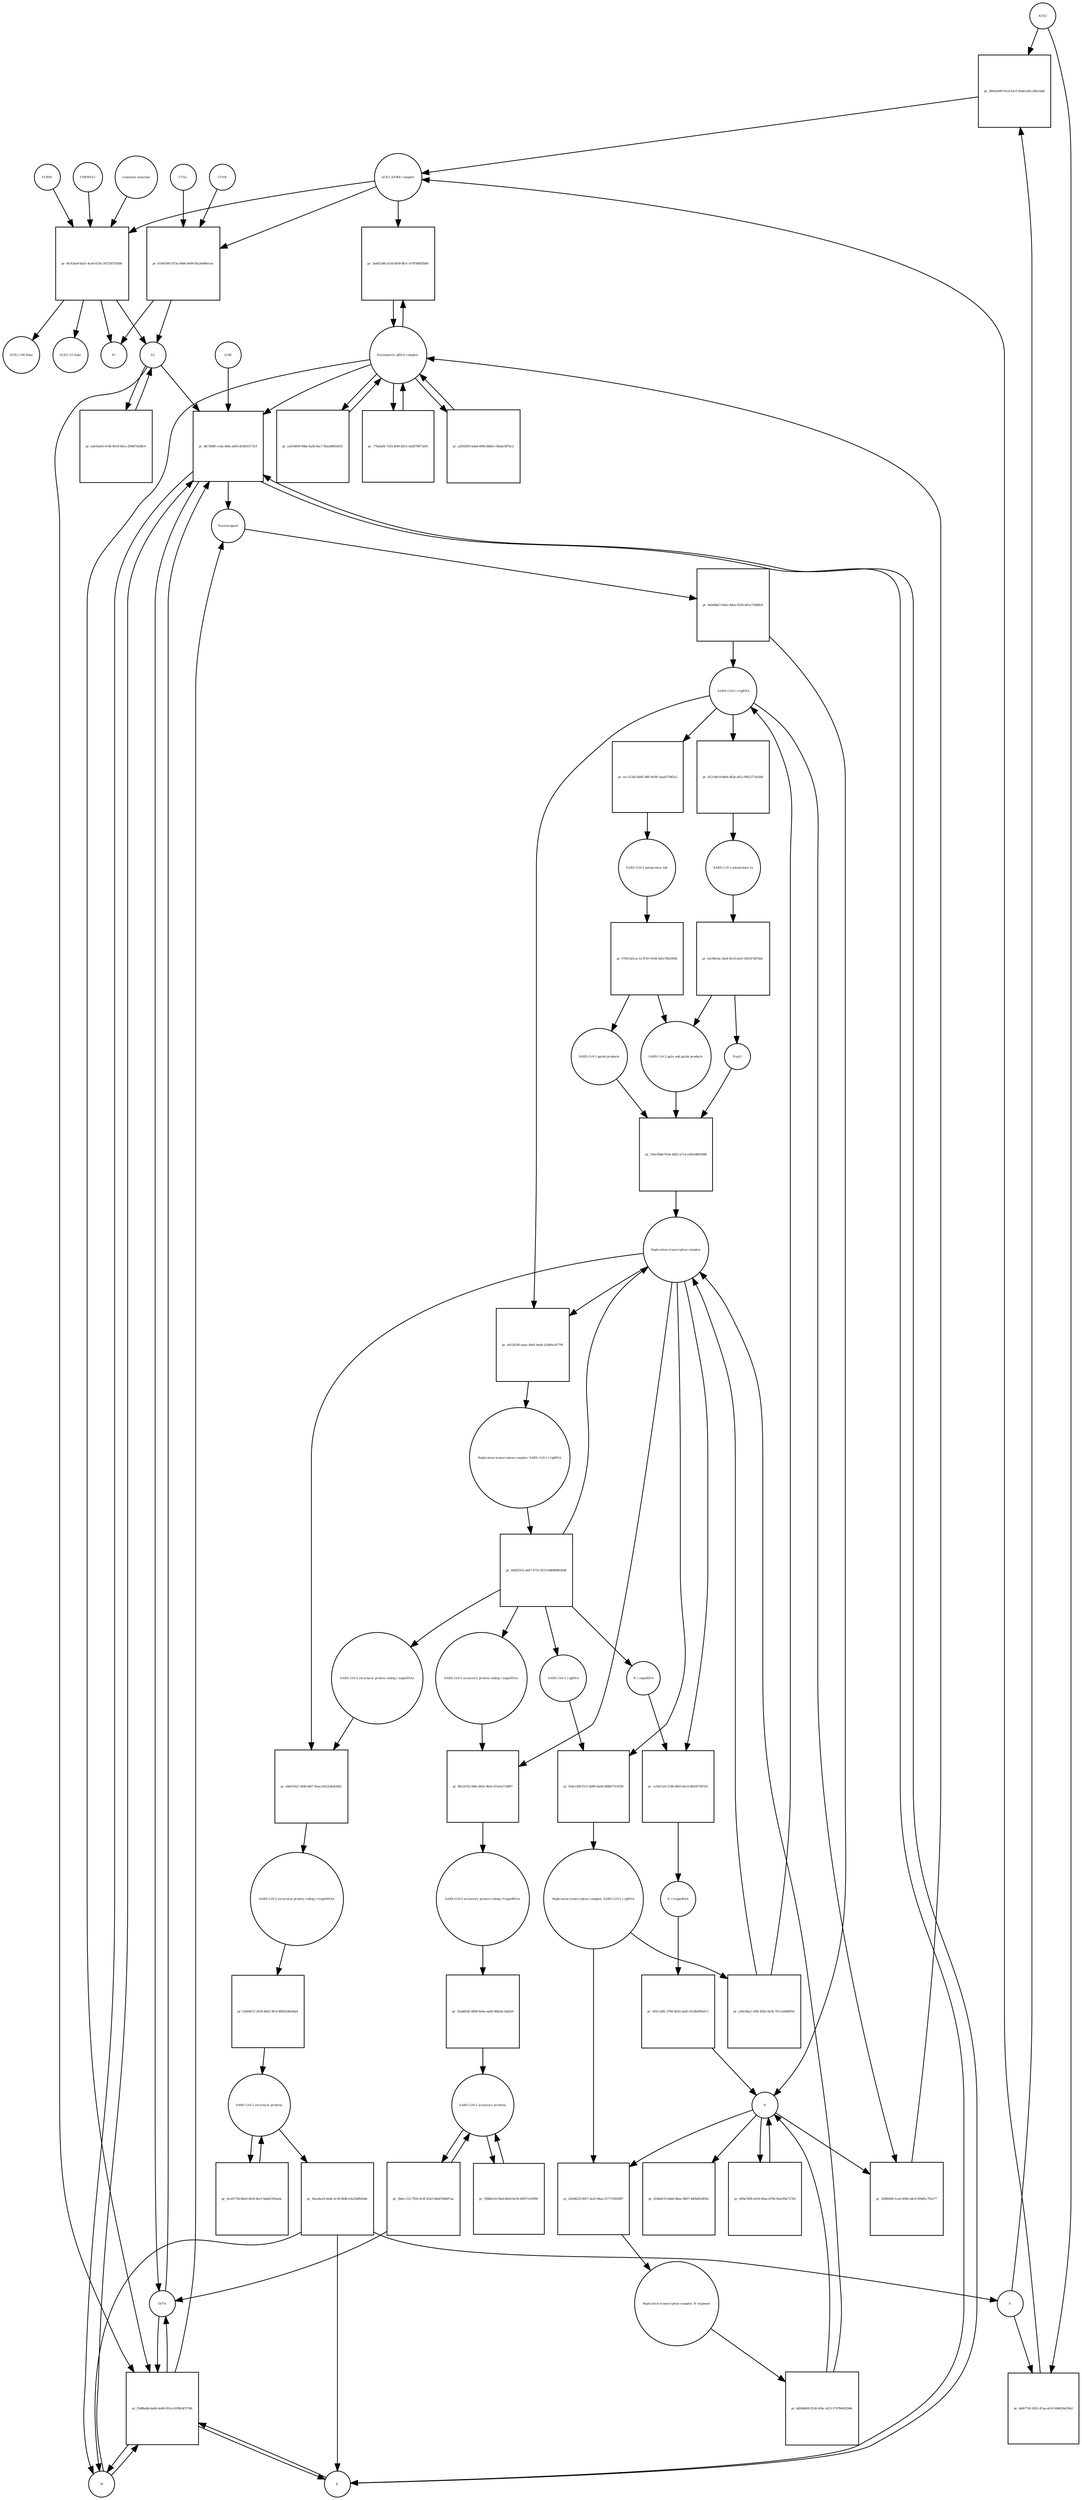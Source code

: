 strict digraph  {
ACE2 [annotation="", bipartite=0, cls=macromolecule, fontsize=4, label=ACE2, shape=circle];
"pr_0862e099-03cd-43cf-95dd-b3fccb0ecb0d" [annotation="", bipartite=1, cls=process, fontsize=4, label="pr_0862e099-03cd-43cf-95dd-b3fccb0ecb0d", shape=square];
"ACE2_SPIKE complex" [annotation="", bipartite=0, cls=complex, fontsize=4, label="ACE2_SPIKE complex", shape=circle];
S [annotation="", bipartite=0, cls="macromolecule multimer", fontsize=4, label=S, shape=circle];
"Nucleoporin_gRNA complex " [annotation="", bipartite=0, cls=complex, fontsize=4, label="Nucleoporin_gRNA complex ", shape=circle];
"pr_3ad023d8-a55d-4b59-8b7c-b797d6f82b80" [annotation="", bipartite=1, cls=process, fontsize=4, label="pr_3ad023d8-a55d-4b59-8b7c-b797d6f82b80", shape=square];
"pr_61041995-d73a-4966-9e08-f4a26496ecee" [annotation="", bipartite=1, cls=process, fontsize=4, label="pr_61041995-d73a-4966-9e08-f4a26496ecee", shape=square];
S2 [annotation="", bipartite=0, cls=macromolecule, fontsize=4, label=S2, shape=circle];
CTSB [annotation="", bipartite=0, cls=macromolecule, fontsize=4, label=CTSB, shape=circle];
CTSL [annotation="", bipartite=0, cls=macromolecule, fontsize=4, label=CTSL, shape=circle];
S1 [annotation="", bipartite=0, cls=macromolecule, fontsize=4, label=S1, shape=circle];
"pr_daf677d1-f622-47aa-afc0-566629af29a1" [annotation="", bipartite=1, cls=process, fontsize=4, label="pr_daf677d1-f622-47aa-afc0-566629af29a1", shape=square];
"pr_db7589ff-ccba-46fa-a669-dcf8f55172cf" [annotation="", bipartite=1, cls=process, fontsize=4, label="pr_db7589ff-ccba-46fa-a669-dcf8f55172cf", shape=square];
Nucleocapsid [annotation="", bipartite=0, cls=complex, fontsize=4, label=Nucleocapsid, shape=circle];
LY6E [annotation="", bipartite=0, cls=macromolecule, fontsize=4, label=LY6E, shape=circle];
Orf7a [annotation="", bipartite=0, cls=macromolecule, fontsize=4, label=Orf7a, shape=circle];
E [annotation="", bipartite=0, cls=macromolecule, fontsize=4, label=E, shape=circle];
M [annotation="", bipartite=0, cls=macromolecule, fontsize=4, label=M, shape=circle];
"pr_f5d8babb-bab9-4a96-821a-b1f9b3475748" [annotation="", bipartite=1, cls=process, fontsize=4, label="pr_f5d8babb-bab9-4a96-821a-b1f9b3475748", shape=square];
"pr_9abb8da7-64a2-4dea-9324-b01a71b6fb3f" [annotation="", bipartite=1, cls=process, fontsize=4, label="pr_9abb8da7-64a2-4dea-9324-b01a71b6fb3f", shape=square];
" SARS-CoV-2 (+)gRNA" [annotation="", bipartite=0, cls="nucleic acid feature", fontsize=4, label=" SARS-CoV-2 (+)gRNA", shape=circle];
N [annotation="", bipartite=0, cls="macromolecule multimer", fontsize=4, label=N, shape=circle];
"SARS-CoV-2 polyprotein 1ab" [annotation="", bipartite=0, cls=macromolecule, fontsize=4, label="SARS-CoV-2 polyprotein 1ab", shape=circle];
"pr_f75913e0-ac12-4743-910d-4d1a7fb0359d" [annotation="", bipartite=1, cls=process, fontsize=4, label="pr_f75913e0-ac12-4743-910d-4d1a7fb0359d", shape=square];
"SARS-CoV-2 pp1a and pp1ab products" [annotation="", bipartite=0, cls=complex, fontsize=4, label="SARS-CoV-2 pp1a and pp1ab products", shape=circle];
"SARS-CoV-2 pp1ab products" [annotation="", bipartite=0, cls=complex, fontsize=4, label="SARS-CoV-2 pp1ab products", shape=circle];
"SARS-CoV-2 polyprotein 1a" [annotation="", bipartite=0, cls=macromolecule, fontsize=4, label="SARS-CoV-2 polyprotein 1a", shape=circle];
"pr_b3c80c0a-24e4-41c8-ab31-65fc8740744c" [annotation="", bipartite=1, cls=process, fontsize=4, label="pr_b3c80c0a-24e4-41c8-ab31-65fc8740744c", shape=square];
Nsp11 [annotation="", bipartite=0, cls=macromolecule, fontsize=4, label=Nsp11, shape=circle];
"pr_ea634f09-00be-4a3b-8ac7-fbaa9885d032" [annotation="", bipartite=1, cls=process, fontsize=4, label="pr_ea634f09-00be-4a3b-8ac7-fbaa9885d032", shape=square];
"pr_77bafafd-7183-4f49-b415-a42879873a05" [annotation="", bipartite=1, cls=process, fontsize=4, label="pr_77bafafd-7183-4f49-b415-a42879873a05", shape=square];
"SARS-CoV-2 structural proteins" [annotation="", bipartite=0, cls=complex, fontsize=4, label="SARS-CoV-2 structural proteins", shape=circle];
"pr_9eea4a24-dede-4c56-8fd8-e3e25bf643de" [annotation="", bipartite=1, cls=process, fontsize=4, label="pr_9eea4a24-dede-4c56-8fd8-e3e25bf643de", shape=square];
"Replication transcription complex_SARS-CoV-2 (-)gRNA" [annotation="", bipartite=0, cls=complex, fontsize=4, label="Replication transcription complex_SARS-CoV-2 (-)gRNA", shape=circle];
"pr_d3a9622f-4927-4a2f-84aa-257715f05967" [annotation="", bipartite=1, cls=process, fontsize=4, label="pr_d3a9622f-4927-4a2f-84aa-257715f05967", shape=square];
"Replication transcription complex_N oligomer" [annotation="", bipartite=0, cls=complex, fontsize=4, label="Replication transcription complex_N oligomer", shape=circle];
"pr_d24bd533-8da6-4bee-9b07-4df4d82d95fe" [annotation="", bipartite=1, cls=process, fontsize=4, label="pr_d24bd533-8da6-4bee-9b07-4df4d82d95fe", shape=square];
"SARS-CoV-2 accessory proteins" [annotation="", bipartite=0, cls=complex, fontsize=4, label="SARS-CoV-2 accessory proteins", shape=circle];
"pr_5f86d518-f4ad-40a9-bc56-b0917cb1ff8c" [annotation="", bipartite=1, cls=process, fontsize=4, label="pr_5f86d518-f4ad-40a9-bc56-b0917cb1ff8c", shape=square];
"pr_dce91756-8ba0-4b18-8ecf-9abd21f0eedc" [annotation="", bipartite=1, cls=process, fontsize=4, label="pr_dce91756-8ba0-4b18-8ecf-9abd21f0eedc", shape=square];
"pr_bd5db908-2526-45bc-af12-3707b6022946" [annotation="", bipartite=1, cls=process, fontsize=4, label="pr_bd5db908-2526-45bc-af12-3707b6022946", shape=square];
"Replication transcription complex" [annotation="", bipartite=0, cls=complex, fontsize=4, label="Replication transcription complex", shape=circle];
"pr_d00a7b09-e654-49aa-b708-56ac89a727b2" [annotation="", bipartite=1, cls=process, fontsize=4, label="pr_d00a7b09-e654-49aa-b708-56ac89a727b2", shape=square];
"pr_55bc05bd-919e-4825-a714-a59a3d601888" [annotation="", bipartite=1, cls=process, fontsize=4, label="pr_55bc05bd-919e-4825-a714-a59a3d601888", shape=square];
"SARS-CoV-2 accessory protein coding (-)sgmRNAs" [annotation="", bipartite=0, cls=complex, fontsize=4, label="SARS-CoV-2 accessory protein coding (-)sgmRNAs", shape=circle];
"pr_9fa1d742-0dfa-4b5e-9b5e-87eefa71d897" [annotation="", bipartite=1, cls=process, fontsize=4, label="pr_9fa1d742-0dfa-4b5e-9b5e-87eefa71d897", shape=square];
"SARS-CoV-2 accessory protein coding (+)sgmRNAs" [annotation="", bipartite=0, cls=complex, fontsize=4, label="SARS-CoV-2 accessory protein coding (+)sgmRNAs", shape=circle];
"SARS-CoV-2 structural protein coding (-)sgmRNAs" [annotation="", bipartite=0, cls=complex, fontsize=4, label="SARS-CoV-2 structural protein coding (-)sgmRNAs", shape=circle];
"pr_e8e619a2-340b-4bf7-85ae-b423c8e820d2" [annotation="", bipartite=1, cls=process, fontsize=4, label="pr_e8e619a2-340b-4bf7-85ae-b423c8e820d2", shape=square];
"SARS-CoV-2 structural protein coding (+)sgmRNAs" [annotation="", bipartite=0, cls=complex, fontsize=4, label="SARS-CoV-2 structural protein coding (+)sgmRNAs", shape=circle];
"N (-)sgmRNA" [annotation="", bipartite=0, cls="nucleic acid feature", fontsize=4, label="N (-)sgmRNA", shape=circle];
"pr_cc0d11a4-574b-40b5-8ec0-6820f75ff333" [annotation="", bipartite=1, cls=process, fontsize=4, label="pr_cc0d11a4-574b-40b5-8ec0-6820f75ff333", shape=square];
"N (+)sgmRNA" [annotation="", bipartite=0, cls="nucleic acid feature", fontsize=4, label="N (+)sgmRNA", shape=circle];
"pr_492c1d81-3766-4b33-a6d3-3e18b493ef13" [annotation="", bipartite=1, cls=process, fontsize=4, label="pr_492c1d81-3766-4b33-a6d3-3e18b493ef13", shape=square];
"Replication transcription complex_SARS-CoV-2 (+)gRNA" [annotation="", bipartite=0, cls=complex, fontsize=4, label="Replication transcription complex_SARS-CoV-2 (+)gRNA", shape=circle];
"pr_bbd55552-a647-4731-9219-bdfdf88636d8" [annotation="", bipartite=1, cls=process, fontsize=4, label="pr_bbd55552-a647-4731-9219-bdfdf88636d8", shape=square];
" SARS-CoV-2 (-)gRNA" [annotation="", bipartite=0, cls="nucleic acid feature", fontsize=4, label=" SARS-CoV-2 (-)gRNA", shape=circle];
"pr_d121d4c9-68e6-4f2d-a812-90f2277a0364" [annotation="", bipartite=1, cls=process, fontsize=4, label="pr_d121d4c9-68e6-4f2d-a812-90f2277a0364", shape=square];
"pr_ecc31345-bb82-4fff-9c68-1aaa8718f2e2" [annotation="", bipartite=1, cls=process, fontsize=4, label="pr_ecc31345-bb82-4fff-9c68-1aaa8718f2e2", shape=square];
"pr_35add5d5-4490-4e6a-aad0-d0b26c1db2e0" [annotation="", bipartite=1, cls=process, fontsize=4, label="pr_35add5d5-4490-4e6a-aad0-d0b26c1db2e0", shape=square];
"pr_f26d4472-3639-4662-9fc8-4845e58e8da4" [annotation="", bipartite=1, cls=process, fontsize=4, label="pr_f26d4472-3639-4662-9fc8-4845e58e8da4", shape=square];
"pr_02dcc4f9-f311-4d99-9a0d-9f8b07319538" [annotation="", bipartite=1, cls=process, fontsize=4, label="pr_02dcc4f9-f311-4d99-9a0d-9f8b07319538", shape=square];
"pr_55fb60d9-1ced-498e-b9c8-094d5c701e77" [annotation="", bipartite=1, cls=process, fontsize=4, label="pr_55fb60d9-1ced-498e-b9c8-094d5c701e77", shape=square];
"pr_a2f02693-bebd-499d-8bb8-c36abe387bc2" [annotation="", bipartite=1, cls=process, fontsize=4, label="pr_a2f02693-bebd-499d-8bb8-c36abe387bc2", shape=square];
"pr_3b6cc123-7920-4c4f-83a5-8da876db97aa" [annotation="", bipartite=1, cls=process, fontsize=4, label="pr_3b6cc123-7920-4c4f-83a5-8da876db97aa", shape=square];
"pr_6fc43ae8-ba5c-4ca8-833b-34752673d50e" [annotation="", bipartite=1, cls=process, fontsize=4, label="pr_6fc43ae8-ba5c-4ca8-833b-34752673d50e", shape=square];
FURIN [annotation="", bipartite=0, cls=macromolecule, fontsize=4, label=FURIN, shape=circle];
TMPRSS2 [annotation="", bipartite=0, cls=macromolecule, fontsize=4, label=TMPRSS2, shape=circle];
"Camostat mesylate" [annotation="urn_miriam_pubchem.compound_2536", bipartite=0, cls="simple chemical", fontsize=4, label="Camostat mesylate", shape=circle];
"ACE2 (100 Kda)" [annotation="", bipartite=0, cls=macromolecule, fontsize=4, label="ACE2 (100 Kda)", shape=circle];
"ACE2 (15 Kda)" [annotation="", bipartite=0, cls=macromolecule, fontsize=4, label="ACE2 (15 Kda)", shape=circle];
"pr_ea61ba62-0c4b-4618-b0ca-2640f7d3dfc6" [annotation="", bipartite=1, cls=process, fontsize=4, label="pr_ea61ba62-0c4b-4618-b0ca-2640f7d3dfc6", shape=square];
"pr_e4124345-aaac-44d1-baab-2c840e24770f" [annotation="", bipartite=1, cls=process, fontsize=4, label="pr_e4124345-aaac-44d1-baab-2c840e24770f", shape=square];
"pr_a56c6ba2-1f06-450a-9a54-7011c66d005d" [annotation="", bipartite=1, cls=process, fontsize=4, label="pr_a56c6ba2-1f06-450a-9a54-7011c66d005d", shape=square];
ACE2 -> "pr_0862e099-03cd-43cf-95dd-b3fccb0ecb0d"  [annotation="", interaction_type=consumption];
ACE2 -> "pr_daf677d1-f622-47aa-afc0-566629af29a1"  [annotation="", interaction_type=consumption];
"pr_0862e099-03cd-43cf-95dd-b3fccb0ecb0d" -> "ACE2_SPIKE complex"  [annotation="", interaction_type=production];
"ACE2_SPIKE complex" -> "pr_3ad023d8-a55d-4b59-8b7c-b797d6f82b80"  [annotation="urn_miriam_pubmed_32142651|urn_miriam_pubmed_32094589", interaction_type=stimulation];
"ACE2_SPIKE complex" -> "pr_61041995-d73a-4966-9e08-f4a26496ecee"  [annotation="", interaction_type=consumption];
"ACE2_SPIKE complex" -> "pr_6fc43ae8-ba5c-4ca8-833b-34752673d50e"  [annotation="", interaction_type=consumption];
S -> "pr_0862e099-03cd-43cf-95dd-b3fccb0ecb0d"  [annotation="", interaction_type=consumption];
S -> "pr_daf677d1-f622-47aa-afc0-566629af29a1"  [annotation="", interaction_type=consumption];
"Nucleoporin_gRNA complex " -> "pr_3ad023d8-a55d-4b59-8b7c-b797d6f82b80"  [annotation="", interaction_type=consumption];
"Nucleoporin_gRNA complex " -> "pr_db7589ff-ccba-46fa-a669-dcf8f55172cf"  [annotation="", interaction_type=consumption];
"Nucleoporin_gRNA complex " -> "pr_f5d8babb-bab9-4a96-821a-b1f9b3475748"  [annotation="", interaction_type=consumption];
"Nucleoporin_gRNA complex " -> "pr_ea634f09-00be-4a3b-8ac7-fbaa9885d032"  [annotation="", interaction_type=consumption];
"Nucleoporin_gRNA complex " -> "pr_77bafafd-7183-4f49-b415-a42879873a05"  [annotation="", interaction_type=consumption];
"Nucleoporin_gRNA complex " -> "pr_a2f02693-bebd-499d-8bb8-c36abe387bc2"  [annotation="", interaction_type=consumption];
"pr_3ad023d8-a55d-4b59-8b7c-b797d6f82b80" -> "Nucleoporin_gRNA complex "  [annotation="", interaction_type=production];
"pr_61041995-d73a-4966-9e08-f4a26496ecee" -> S2  [annotation="", interaction_type=production];
"pr_61041995-d73a-4966-9e08-f4a26496ecee" -> S1  [annotation="", interaction_type=production];
S2 -> "pr_db7589ff-ccba-46fa-a669-dcf8f55172cf"  [annotation="urn_miriam_doi_10.1101%2F2020.03.05.979260|urn_miriam_doi_10.1101%2F2020.04.02.021469", interaction_type=stimulation];
S2 -> "pr_f5d8babb-bab9-4a96-821a-b1f9b3475748"  [annotation="", interaction_type=stimulation];
S2 -> "pr_ea61ba62-0c4b-4618-b0ca-2640f7d3dfc6"  [annotation="", interaction_type=consumption];
CTSB -> "pr_61041995-d73a-4966-9e08-f4a26496ecee"  [annotation=urn_miriam_pubmed_32142651, interaction_type=catalysis];
CTSL -> "pr_61041995-d73a-4966-9e08-f4a26496ecee"  [annotation=urn_miriam_pubmed_32142651, interaction_type=catalysis];
"pr_daf677d1-f622-47aa-afc0-566629af29a1" -> "ACE2_SPIKE complex"  [annotation="", interaction_type=production];
"pr_db7589ff-ccba-46fa-a669-dcf8f55172cf" -> Nucleocapsid  [annotation="", interaction_type=production];
"pr_db7589ff-ccba-46fa-a669-dcf8f55172cf" -> Orf7a  [annotation="", interaction_type=production];
"pr_db7589ff-ccba-46fa-a669-dcf8f55172cf" -> E  [annotation="", interaction_type=production];
"pr_db7589ff-ccba-46fa-a669-dcf8f55172cf" -> M  [annotation="", interaction_type=production];
Nucleocapsid -> "pr_9abb8da7-64a2-4dea-9324-b01a71b6fb3f"  [annotation="", interaction_type=consumption];
LY6E -> "pr_db7589ff-ccba-46fa-a669-dcf8f55172cf"  [annotation="urn_miriam_doi_10.1101%2F2020.03.05.979260|urn_miriam_doi_10.1101%2F2020.04.02.021469", interaction_type=inhibition];
Orf7a -> "pr_db7589ff-ccba-46fa-a669-dcf8f55172cf"  [annotation="", interaction_type=consumption];
Orf7a -> "pr_f5d8babb-bab9-4a96-821a-b1f9b3475748"  [annotation="", interaction_type=consumption];
E -> "pr_db7589ff-ccba-46fa-a669-dcf8f55172cf"  [annotation="", interaction_type=consumption];
E -> "pr_f5d8babb-bab9-4a96-821a-b1f9b3475748"  [annotation="", interaction_type=consumption];
M -> "pr_db7589ff-ccba-46fa-a669-dcf8f55172cf"  [annotation="", interaction_type=consumption];
M -> "pr_f5d8babb-bab9-4a96-821a-b1f9b3475748"  [annotation="", interaction_type=consumption];
"pr_f5d8babb-bab9-4a96-821a-b1f9b3475748" -> Nucleocapsid  [annotation="", interaction_type=production];
"pr_f5d8babb-bab9-4a96-821a-b1f9b3475748" -> E  [annotation="", interaction_type=production];
"pr_f5d8babb-bab9-4a96-821a-b1f9b3475748" -> M  [annotation="", interaction_type=production];
"pr_f5d8babb-bab9-4a96-821a-b1f9b3475748" -> Orf7a  [annotation="", interaction_type=production];
"pr_9abb8da7-64a2-4dea-9324-b01a71b6fb3f" -> " SARS-CoV-2 (+)gRNA"  [annotation="", interaction_type=production];
"pr_9abb8da7-64a2-4dea-9324-b01a71b6fb3f" -> N  [annotation="", interaction_type=production];
" SARS-CoV-2 (+)gRNA" -> "pr_d121d4c9-68e6-4f2d-a812-90f2277a0364"  [annotation="", interaction_type=consumption];
" SARS-CoV-2 (+)gRNA" -> "pr_ecc31345-bb82-4fff-9c68-1aaa8718f2e2"  [annotation="", interaction_type=consumption];
" SARS-CoV-2 (+)gRNA" -> "pr_55fb60d9-1ced-498e-b9c8-094d5c701e77"  [annotation="", interaction_type=consumption];
" SARS-CoV-2 (+)gRNA" -> "pr_e4124345-aaac-44d1-baab-2c840e24770f"  [annotation="", interaction_type=consumption];
N -> "pr_d3a9622f-4927-4a2f-84aa-257715f05967"  [annotation="", interaction_type=consumption];
N -> "pr_d24bd533-8da6-4bee-9b07-4df4d82d95fe"  [annotation="", interaction_type=consumption];
N -> "pr_d00a7b09-e654-49aa-b708-56ac89a727b2"  [annotation="", interaction_type=consumption];
N -> "pr_55fb60d9-1ced-498e-b9c8-094d5c701e77"  [annotation="", interaction_type=consumption];
"SARS-CoV-2 polyprotein 1ab" -> "pr_f75913e0-ac12-4743-910d-4d1a7fb0359d"  [annotation=urn_miriam_pubmed_31226023, interaction_type=catalysis];
"pr_f75913e0-ac12-4743-910d-4d1a7fb0359d" -> "SARS-CoV-2 pp1a and pp1ab products"  [annotation="", interaction_type=production];
"pr_f75913e0-ac12-4743-910d-4d1a7fb0359d" -> "SARS-CoV-2 pp1ab products"  [annotation="", interaction_type=production];
"SARS-CoV-2 pp1a and pp1ab products" -> "pr_55bc05bd-919e-4825-a714-a59a3d601888"  [annotation="", interaction_type=consumption];
"SARS-CoV-2 pp1ab products" -> "pr_55bc05bd-919e-4825-a714-a59a3d601888"  [annotation="", interaction_type=consumption];
"SARS-CoV-2 polyprotein 1a" -> "pr_b3c80c0a-24e4-41c8-ab31-65fc8740744c"  [annotation=urn_miriam_pubmed_31226023, interaction_type=catalysis];
"pr_b3c80c0a-24e4-41c8-ab31-65fc8740744c" -> "SARS-CoV-2 pp1a and pp1ab products"  [annotation="", interaction_type=production];
"pr_b3c80c0a-24e4-41c8-ab31-65fc8740744c" -> Nsp11  [annotation="", interaction_type=production];
Nsp11 -> "pr_55bc05bd-919e-4825-a714-a59a3d601888"  [annotation="", interaction_type=consumption];
"pr_ea634f09-00be-4a3b-8ac7-fbaa9885d032" -> "Nucleoporin_gRNA complex "  [annotation="", interaction_type=production];
"pr_77bafafd-7183-4f49-b415-a42879873a05" -> "Nucleoporin_gRNA complex "  [annotation="", interaction_type=production];
"SARS-CoV-2 structural proteins" -> "pr_9eea4a24-dede-4c56-8fd8-e3e25bf643de"  [annotation="", interaction_type=consumption];
"SARS-CoV-2 structural proteins" -> "pr_dce91756-8ba0-4b18-8ecf-9abd21f0eedc"  [annotation="", interaction_type=consumption];
"pr_9eea4a24-dede-4c56-8fd8-e3e25bf643de" -> M  [annotation="", interaction_type=production];
"pr_9eea4a24-dede-4c56-8fd8-e3e25bf643de" -> E  [annotation="", interaction_type=production];
"pr_9eea4a24-dede-4c56-8fd8-e3e25bf643de" -> S  [annotation="", interaction_type=production];
"Replication transcription complex_SARS-CoV-2 (-)gRNA" -> "pr_d3a9622f-4927-4a2f-84aa-257715f05967"  [annotation="", interaction_type=consumption];
"Replication transcription complex_SARS-CoV-2 (-)gRNA" -> "pr_a56c6ba2-1f06-450a-9a54-7011c66d005d"  [annotation="", interaction_type=consumption];
"pr_d3a9622f-4927-4a2f-84aa-257715f05967" -> "Replication transcription complex_N oligomer"  [annotation="", interaction_type=production];
"Replication transcription complex_N oligomer" -> "pr_bd5db908-2526-45bc-af12-3707b6022946"  [annotation="", interaction_type=consumption];
"SARS-CoV-2 accessory proteins" -> "pr_5f86d518-f4ad-40a9-bc56-b0917cb1ff8c"  [annotation="", interaction_type=consumption];
"SARS-CoV-2 accessory proteins" -> "pr_3b6cc123-7920-4c4f-83a5-8da876db97aa"  [annotation="", interaction_type=consumption];
"pr_5f86d518-f4ad-40a9-bc56-b0917cb1ff8c" -> "SARS-CoV-2 accessory proteins"  [annotation="", interaction_type=production];
"pr_dce91756-8ba0-4b18-8ecf-9abd21f0eedc" -> "SARS-CoV-2 structural proteins"  [annotation="", interaction_type=production];
"pr_bd5db908-2526-45bc-af12-3707b6022946" -> "Replication transcription complex"  [annotation="", interaction_type=production];
"pr_bd5db908-2526-45bc-af12-3707b6022946" -> N  [annotation="", interaction_type=production];
"Replication transcription complex" -> "pr_9fa1d742-0dfa-4b5e-9b5e-87eefa71d897"  [annotation="", interaction_type="necessary stimulation"];
"Replication transcription complex" -> "pr_e8e619a2-340b-4bf7-85ae-b423c8e820d2"  [annotation="", interaction_type="necessary stimulation"];
"Replication transcription complex" -> "pr_cc0d11a4-574b-40b5-8ec0-6820f75ff333"  [annotation="", interaction_type="necessary stimulation"];
"Replication transcription complex" -> "pr_02dcc4f9-f311-4d99-9a0d-9f8b07319538"  [annotation="", interaction_type=consumption];
"Replication transcription complex" -> "pr_e4124345-aaac-44d1-baab-2c840e24770f"  [annotation="", interaction_type=consumption];
"pr_d00a7b09-e654-49aa-b708-56ac89a727b2" -> N  [annotation="", interaction_type=production];
"pr_55bc05bd-919e-4825-a714-a59a3d601888" -> "Replication transcription complex"  [annotation="", interaction_type=production];
"SARS-CoV-2 accessory protein coding (-)sgmRNAs" -> "pr_9fa1d742-0dfa-4b5e-9b5e-87eefa71d897"  [annotation="", interaction_type=consumption];
"pr_9fa1d742-0dfa-4b5e-9b5e-87eefa71d897" -> "SARS-CoV-2 accessory protein coding (+)sgmRNAs"  [annotation="", interaction_type=production];
"SARS-CoV-2 accessory protein coding (+)sgmRNAs" -> "pr_35add5d5-4490-4e6a-aad0-d0b26c1db2e0"  [annotation="", interaction_type=consumption];
"SARS-CoV-2 structural protein coding (-)sgmRNAs" -> "pr_e8e619a2-340b-4bf7-85ae-b423c8e820d2"  [annotation="", interaction_type=consumption];
"pr_e8e619a2-340b-4bf7-85ae-b423c8e820d2" -> "SARS-CoV-2 structural protein coding (+)sgmRNAs"  [annotation="", interaction_type=production];
"SARS-CoV-2 structural protein coding (+)sgmRNAs" -> "pr_f26d4472-3639-4662-9fc8-4845e58e8da4"  [annotation="", interaction_type=consumption];
"N (-)sgmRNA" -> "pr_cc0d11a4-574b-40b5-8ec0-6820f75ff333"  [annotation="", interaction_type=consumption];
"pr_cc0d11a4-574b-40b5-8ec0-6820f75ff333" -> "N (+)sgmRNA"  [annotation="", interaction_type=production];
"N (+)sgmRNA" -> "pr_492c1d81-3766-4b33-a6d3-3e18b493ef13"  [annotation="", interaction_type=consumption];
"pr_492c1d81-3766-4b33-a6d3-3e18b493ef13" -> N  [annotation="", interaction_type=production];
"Replication transcription complex_SARS-CoV-2 (+)gRNA" -> "pr_bbd55552-a647-4731-9219-bdfdf88636d8"  [annotation="", interaction_type=consumption];
"pr_bbd55552-a647-4731-9219-bdfdf88636d8" -> " SARS-CoV-2 (-)gRNA"  [annotation="", interaction_type=production];
"pr_bbd55552-a647-4731-9219-bdfdf88636d8" -> "SARS-CoV-2 accessory protein coding (-)sgmRNAs"  [annotation="", interaction_type=production];
"pr_bbd55552-a647-4731-9219-bdfdf88636d8" -> "SARS-CoV-2 structural protein coding (-)sgmRNAs"  [annotation="", interaction_type=production];
"pr_bbd55552-a647-4731-9219-bdfdf88636d8" -> "N (-)sgmRNA"  [annotation="", interaction_type=production];
"pr_bbd55552-a647-4731-9219-bdfdf88636d8" -> "Replication transcription complex"  [annotation="", interaction_type=production];
" SARS-CoV-2 (-)gRNA" -> "pr_02dcc4f9-f311-4d99-9a0d-9f8b07319538"  [annotation="", interaction_type=consumption];
"pr_d121d4c9-68e6-4f2d-a812-90f2277a0364" -> "SARS-CoV-2 polyprotein 1a"  [annotation="", interaction_type=production];
"pr_ecc31345-bb82-4fff-9c68-1aaa8718f2e2" -> "SARS-CoV-2 polyprotein 1ab"  [annotation="", interaction_type=production];
"pr_35add5d5-4490-4e6a-aad0-d0b26c1db2e0" -> "SARS-CoV-2 accessory proteins"  [annotation="", interaction_type=production];
"pr_f26d4472-3639-4662-9fc8-4845e58e8da4" -> "SARS-CoV-2 structural proteins"  [annotation="", interaction_type=production];
"pr_02dcc4f9-f311-4d99-9a0d-9f8b07319538" -> "Replication transcription complex_SARS-CoV-2 (-)gRNA"  [annotation="", interaction_type=production];
"pr_55fb60d9-1ced-498e-b9c8-094d5c701e77" -> "Nucleoporin_gRNA complex "  [annotation="", interaction_type=production];
"pr_a2f02693-bebd-499d-8bb8-c36abe387bc2" -> "Nucleoporin_gRNA complex "  [annotation="", interaction_type=production];
"pr_3b6cc123-7920-4c4f-83a5-8da876db97aa" -> "SARS-CoV-2 accessory proteins"  [annotation="", interaction_type=production];
"pr_3b6cc123-7920-4c4f-83a5-8da876db97aa" -> Orf7a  [annotation="", interaction_type=production];
"pr_6fc43ae8-ba5c-4ca8-833b-34752673d50e" -> S2  [annotation="", interaction_type=production];
"pr_6fc43ae8-ba5c-4ca8-833b-34752673d50e" -> "ACE2 (100 Kda)"  [annotation="", interaction_type=production];
"pr_6fc43ae8-ba5c-4ca8-833b-34752673d50e" -> S1  [annotation="", interaction_type=production];
"pr_6fc43ae8-ba5c-4ca8-833b-34752673d50e" -> "ACE2 (15 Kda)"  [annotation="", interaction_type=production];
FURIN -> "pr_6fc43ae8-ba5c-4ca8-833b-34752673d50e"  [annotation="", interaction_type=catalysis];
TMPRSS2 -> "pr_6fc43ae8-ba5c-4ca8-833b-34752673d50e"  [annotation="", interaction_type=catalysis];
"Camostat mesylate" -> "pr_6fc43ae8-ba5c-4ca8-833b-34752673d50e"  [annotation="", interaction_type=inhibition];
"pr_ea61ba62-0c4b-4618-b0ca-2640f7d3dfc6" -> S2  [annotation="", interaction_type=production];
"pr_e4124345-aaac-44d1-baab-2c840e24770f" -> "Replication transcription complex_SARS-CoV-2 (+)gRNA"  [annotation="", interaction_type=production];
"pr_a56c6ba2-1f06-450a-9a54-7011c66d005d" -> " SARS-CoV-2 (+)gRNA"  [annotation="", interaction_type=production];
"pr_a56c6ba2-1f06-450a-9a54-7011c66d005d" -> "Replication transcription complex"  [annotation="", interaction_type=production];
}
